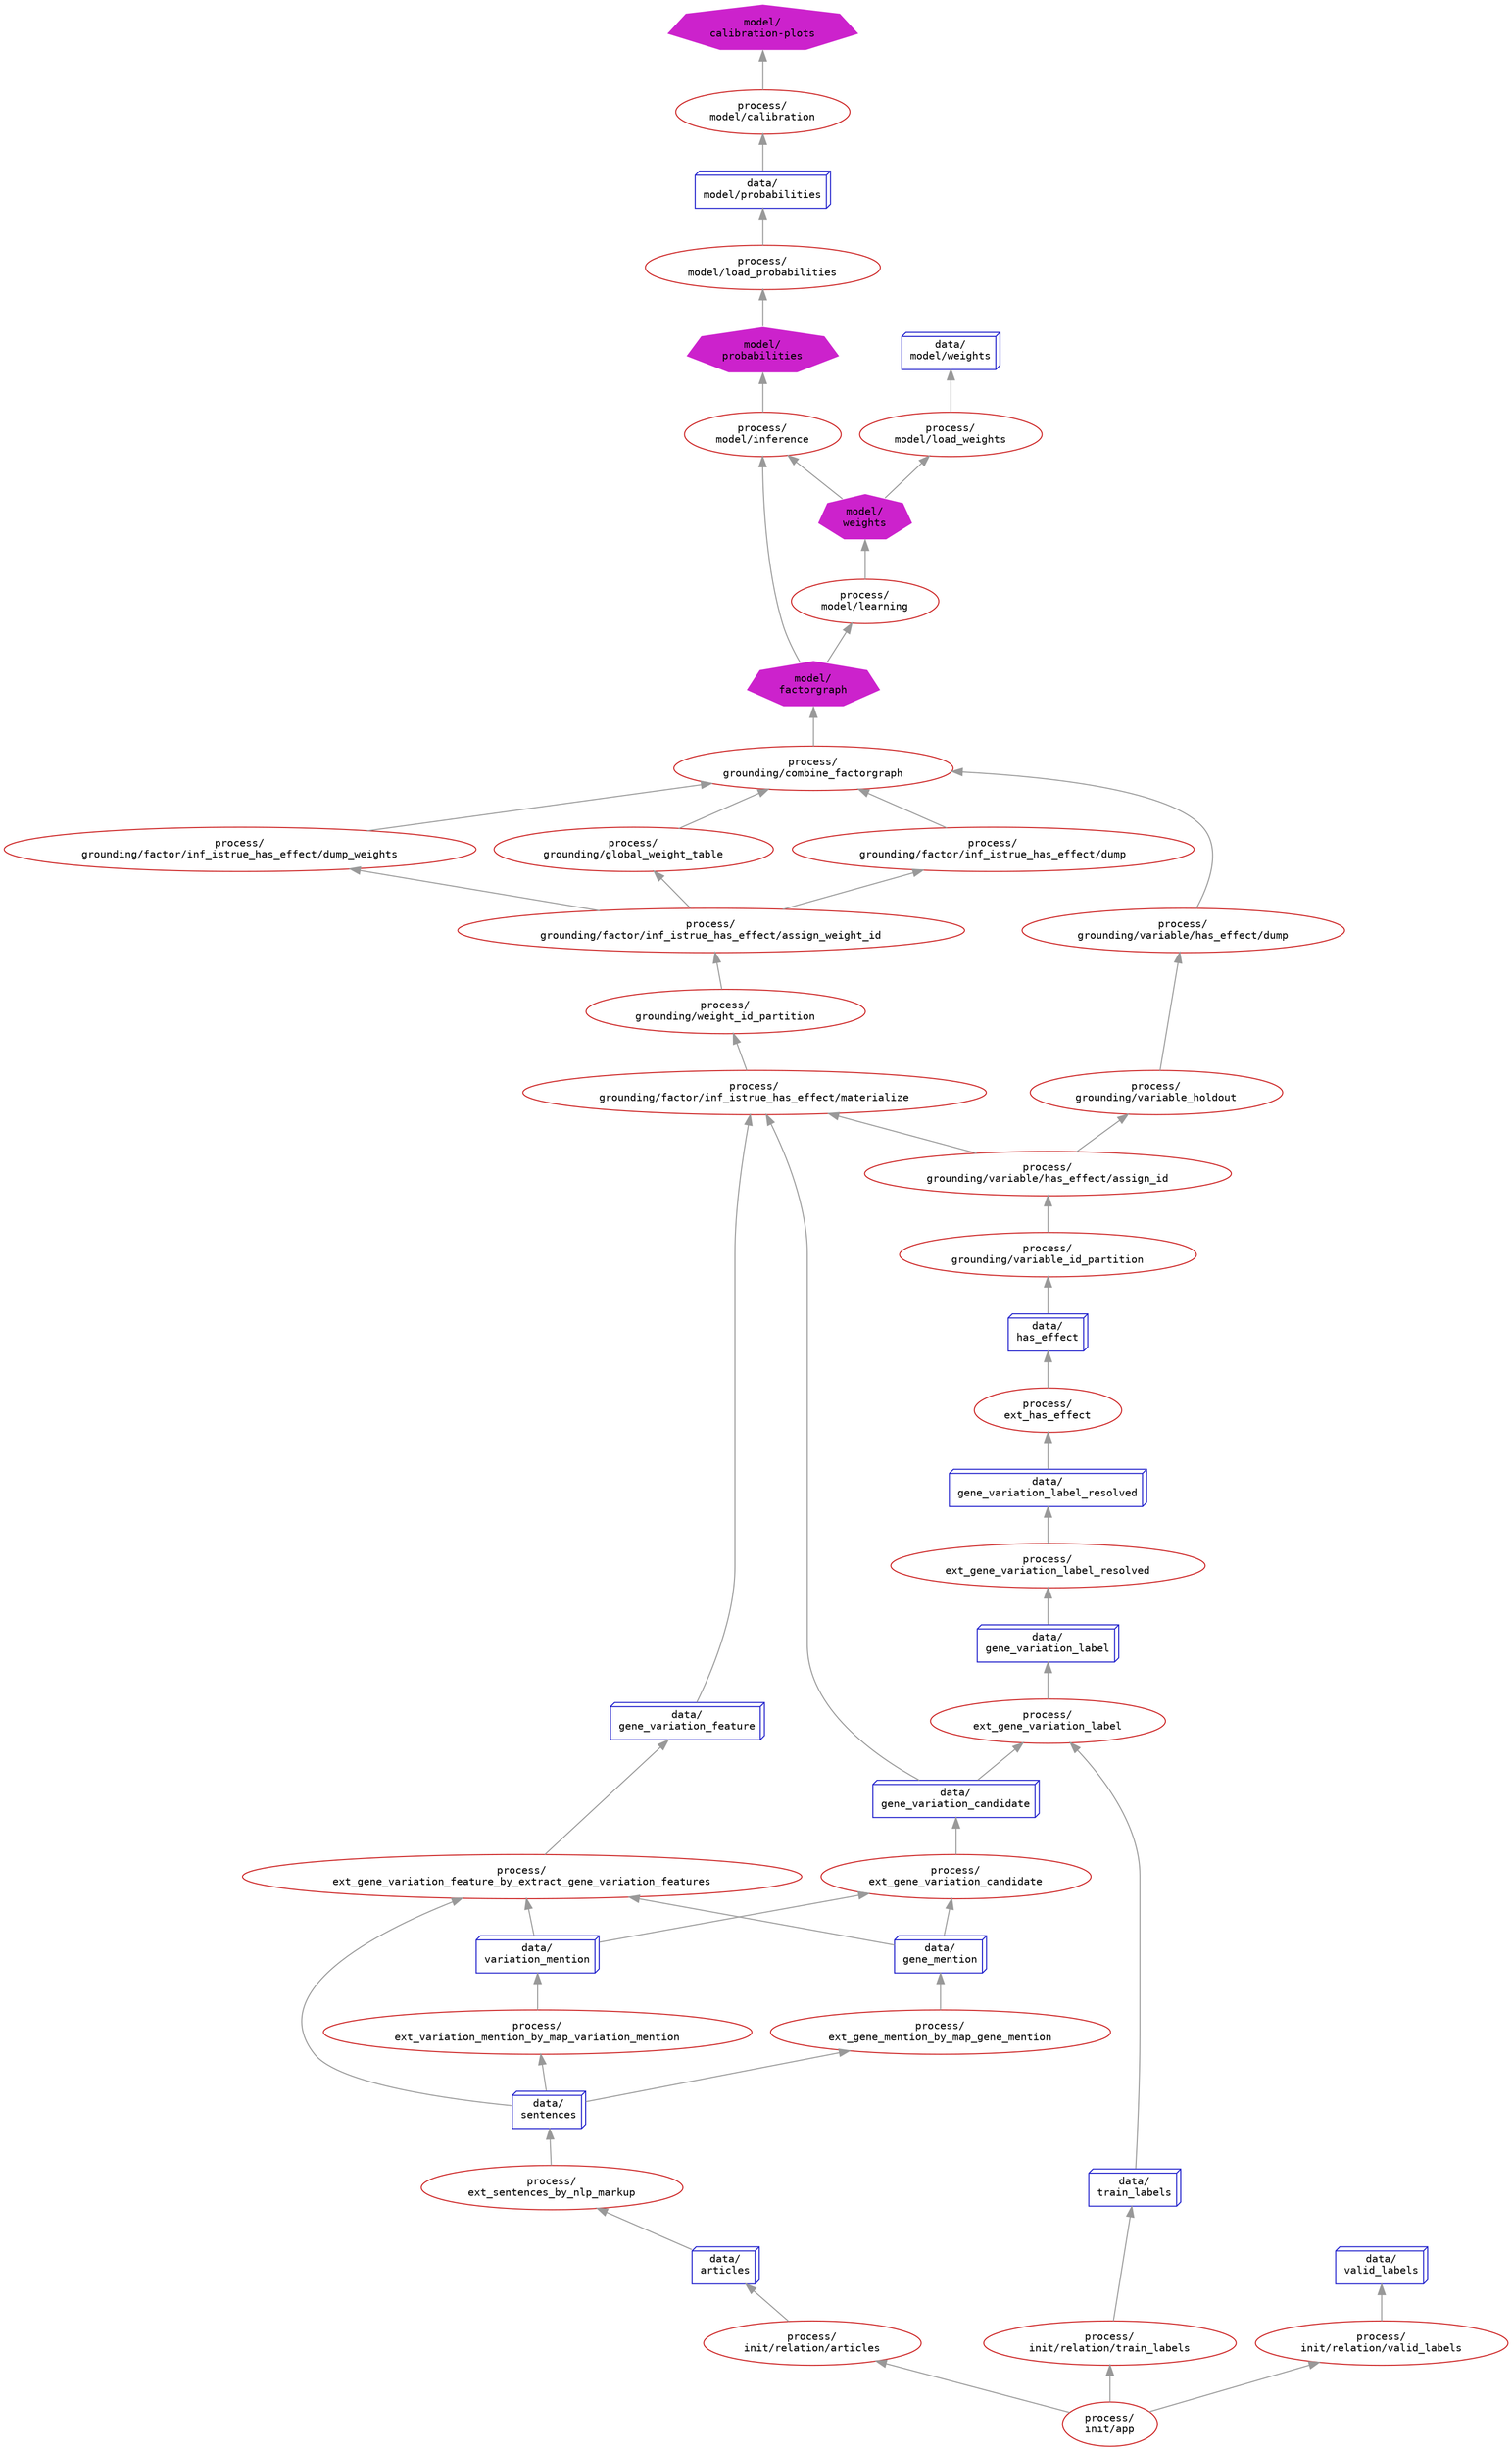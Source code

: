 
digraph "nips_2017 data flow" {
    graph[rankdir=BT  # bottom-to-top drawing (or RL/right-to-left may also make sense)
    ];
    node [shape=box
         ,style=dotted
         ,fontsize=10
         ,fontname="Ubuntu Mono,Envy Code R,Oxygen Mono,Consolas,Menlo,Monaco,Andale Mono"
    ];
    edge [color="#999999"];


"process/
init/app" [shape=ellipse  color="#cc2222" style=solid];

"process/
init/relation/articles" [shape=ellipse  color="#cc2222" style=solid];

"process/
init/app" -> "process/
init/relation/articles" [
label=""

];

"process/
init/relation/train_labels" [shape=ellipse  color="#cc2222" style=solid];

"process/
init/app" -> "process/
init/relation/train_labels" [
label=""

];

"process/
init/relation/valid_labels" [shape=ellipse  color="#cc2222" style=solid];

"process/
init/app" -> "process/
init/relation/valid_labels" [
label=""

];

"process/
ext_gene_mention_by_map_gene_mention" [shape=ellipse  color="#cc2222" style=solid];

"data/
sentences" -> "process/
ext_gene_mention_by_map_gene_mention" [
label=""

];

"process/
ext_gene_variation_candidate" [shape=ellipse  color="#cc2222" style=solid];

"data/
gene_mention" -> "process/
ext_gene_variation_candidate" [
label=""

];

"data/
variation_mention" -> "process/
ext_gene_variation_candidate" [
label=""

];

"process/
ext_gene_variation_feature_by_extract_gene_variation_features" [shape=ellipse  color="#cc2222" style=solid];

"data/
gene_mention" -> "process/
ext_gene_variation_feature_by_extract_gene_variation_features" [
label=""

];

"data/
sentences" -> "process/
ext_gene_variation_feature_by_extract_gene_variation_features" [
label=""

];

"data/
variation_mention" -> "process/
ext_gene_variation_feature_by_extract_gene_variation_features" [
label=""

];

"process/
ext_gene_variation_label" [shape=ellipse  color="#cc2222" style=solid];

"data/
gene_variation_candidate" -> "process/
ext_gene_variation_label" [
label=""

];

"data/
train_labels" -> "process/
ext_gene_variation_label" [
label=""

];

"process/
ext_gene_variation_label_resolved" [shape=ellipse  color="#cc2222" style=solid];

"data/
gene_variation_label" -> "process/
ext_gene_variation_label_resolved" [
label=""

];

"process/
ext_has_effect" [shape=ellipse  color="#cc2222" style=solid];

"data/
gene_variation_label_resolved" -> "process/
ext_has_effect" [
label=""

];

"process/
ext_sentences_by_nlp_markup" [shape=ellipse  color="#cc2222" style=solid];

"data/
articles" -> "process/
ext_sentences_by_nlp_markup" [
label=""

];

"process/
ext_variation_mention_by_map_variation_mention" [shape=ellipse  color="#cc2222" style=solid];

"data/
sentences" -> "process/
ext_variation_mention_by_map_variation_mention" [
label=""

];

"process/
grounding/variable_id_partition" [shape=ellipse  color="#cc2222" style=solid];

"data/
has_effect" -> "process/
grounding/variable_id_partition" [
label=""

];

"process/
grounding/variable/has_effect/assign_id" [shape=ellipse  color="#cc2222" style=solid];

"process/
grounding/variable_id_partition" -> "process/
grounding/variable/has_effect/assign_id" [
label=""

];

"process/
grounding/variable_holdout" [shape=ellipse  color="#cc2222" style=solid];

"process/
grounding/variable/has_effect/assign_id" -> "process/
grounding/variable_holdout" [
label=""

];

"process/
grounding/variable/has_effect/dump" [shape=ellipse  color="#cc2222" style=solid];

"process/
grounding/variable_holdout" -> "process/
grounding/variable/has_effect/dump" [
label=""

];

"process/
grounding/factor/inf_istrue_has_effect/materialize" [shape=ellipse  color="#cc2222" style=solid];

"data/
gene_variation_candidate" -> "process/
grounding/factor/inf_istrue_has_effect/materialize" [
label=""

];

"data/
gene_variation_feature" -> "process/
grounding/factor/inf_istrue_has_effect/materialize" [
label=""

];

"process/
grounding/variable/has_effect/assign_id" -> "process/
grounding/factor/inf_istrue_has_effect/materialize" [
label=""

];

"process/
grounding/weight_id_partition" [shape=ellipse  color="#cc2222" style=solid];

"process/
grounding/factor/inf_istrue_has_effect/materialize" -> "process/
grounding/weight_id_partition" [
label=""

];

"process/
grounding/global_weight_table" [shape=ellipse  color="#cc2222" style=solid];

"process/
grounding/factor/inf_istrue_has_effect/assign_weight_id" -> "process/
grounding/global_weight_table" [
label=""

];

"process/
grounding/factor/inf_istrue_has_effect/assign_weight_id" [shape=ellipse  color="#cc2222" style=solid];

"process/
grounding/weight_id_partition" -> "process/
grounding/factor/inf_istrue_has_effect/assign_weight_id" [
label=""

];

"process/
grounding/factor/inf_istrue_has_effect/dump" [shape=ellipse  color="#cc2222" style=solid];

"process/
grounding/factor/inf_istrue_has_effect/assign_weight_id" -> "process/
grounding/factor/inf_istrue_has_effect/dump" [
label=""

];

"process/
grounding/factor/inf_istrue_has_effect/dump_weights" [shape=ellipse  color="#cc2222" style=solid];

"process/
grounding/factor/inf_istrue_has_effect/assign_weight_id" -> "process/
grounding/factor/inf_istrue_has_effect/dump_weights" [
label=""

];

"process/
grounding/combine_factorgraph" [shape=ellipse  color="#cc2222" style=solid];

"process/
grounding/factor/inf_istrue_has_effect/dump" -> "process/
grounding/combine_factorgraph" [
label=""

];

"process/
grounding/factor/inf_istrue_has_effect/dump_weights" -> "process/
grounding/combine_factorgraph" [
label=""

];

"process/
grounding/global_weight_table" -> "process/
grounding/combine_factorgraph" [
label=""

];

"process/
grounding/variable/has_effect/dump" -> "process/
grounding/combine_factorgraph" [
label=""

];

"process/
model/learning" [shape=ellipse  color="#cc2222" style=solid];

"model/
factorgraph" -> "process/
model/learning" [
label=""

];

"process/
model/inference" [shape=ellipse  color="#cc2222" style=solid];

"model/
factorgraph" -> "process/
model/inference" [
label=""

];

"model/
weights" -> "process/
model/inference" [
label=""

];

"process/
model/load_weights" [shape=ellipse  color="#cc2222" style=solid];

"model/
weights" -> "process/
model/load_weights" [
label=""

];

"process/
model/load_probabilities" [shape=ellipse  color="#cc2222" style=solid];

"model/
probabilities" -> "process/
model/load_probabilities" [
label=""

];

"process/
model/calibration" [shape=ellipse  color="#cc2222" style=solid];

"data/
model/probabilities" -> "process/
model/calibration" [
label=""

];

"data/
articles" [shape=box3d    color="#2222cc" style=solid];

"process/
init/relation/articles" -> "data/
articles" [
label=""

];

"data/
gene_mention" [shape=box3d    color="#2222cc" style=solid];

"process/
ext_gene_mention_by_map_gene_mention" -> "data/
gene_mention" [
label=""

];

"data/
gene_variation_candidate" [shape=box3d    color="#2222cc" style=solid];

"process/
ext_gene_variation_candidate" -> "data/
gene_variation_candidate" [
label=""

];

"data/
gene_variation_feature" [shape=box3d    color="#2222cc" style=solid];

"process/
ext_gene_variation_feature_by_extract_gene_variation_features" -> "data/
gene_variation_feature" [
label=""

];

"data/
gene_variation_label" [shape=box3d    color="#2222cc" style=solid];

"process/
ext_gene_variation_label" -> "data/
gene_variation_label" [
label=""

];

"data/
gene_variation_label_resolved" [shape=box3d    color="#2222cc" style=solid];

"process/
ext_gene_variation_label_resolved" -> "data/
gene_variation_label_resolved" [
label=""

];

"data/
has_effect" [shape=box3d    color="#2222cc" style=solid];

"process/
ext_has_effect" -> "data/
has_effect" [
label=""

];

"data/
model/probabilities" [shape=box3d    color="#2222cc" style=solid];

"process/
model/load_probabilities" -> "data/
model/probabilities" [
label=""

];

"data/
model/weights" [shape=box3d    color="#2222cc" style=solid];

"process/
model/load_weights" -> "data/
model/weights" [
label=""

];

"data/
sentences" [shape=box3d    color="#2222cc" style=solid];

"process/
ext_sentences_by_nlp_markup" -> "data/
sentences" [
label=""

];

"data/
train_labels" [shape=box3d    color="#2222cc" style=solid];

"process/
init/relation/train_labels" -> "data/
train_labels" [
label=""

];

"data/
valid_labels" [shape=box3d    color="#2222cc" style=solid];

"process/
init/relation/valid_labels" -> "data/
valid_labels" [
label=""

];

"data/
variation_mention" [shape=box3d    color="#2222cc" style=solid];

"process/
ext_variation_mention_by_map_variation_mention" -> "data/
variation_mention" [
label=""

];

"model/
calibration-plots" [shape=septagon color="#ffffff" style=filled fillcolor="#cc22cc"];

"process/
model/calibration" -> "model/
calibration-plots" [
label=""

];

"model/
factorgraph" [shape=septagon color="#ffffff" style=filled fillcolor="#cc22cc"];

"process/
grounding/combine_factorgraph" -> "model/
factorgraph" [
label=""

];

"model/
probabilities" [shape=septagon color="#ffffff" style=filled fillcolor="#cc22cc"];

"process/
model/inference" -> "model/
probabilities" [
label=""

];

"model/
weights" [shape=septagon color="#ffffff" style=filled fillcolor="#cc22cc"];

"process/
model/learning" -> "model/
weights" [
label=""

];


}

